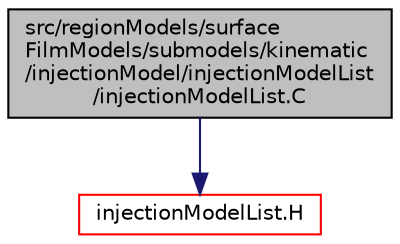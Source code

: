 digraph "src/regionModels/surfaceFilmModels/submodels/kinematic/injectionModel/injectionModelList/injectionModelList.C"
{
  bgcolor="transparent";
  edge [fontname="Helvetica",fontsize="10",labelfontname="Helvetica",labelfontsize="10"];
  node [fontname="Helvetica",fontsize="10",shape=record];
  Node1 [label="src/regionModels/surface\lFilmModels/submodels/kinematic\l/injectionModel/injectionModelList\l/injectionModelList.C",height=0.2,width=0.4,color="black", fillcolor="grey75", style="filled", fontcolor="black"];
  Node1 -> Node2 [color="midnightblue",fontsize="10",style="solid",fontname="Helvetica"];
  Node2 [label="injectionModelList.H",height=0.2,width=0.4,color="red",URL="$a09479.html"];
}
